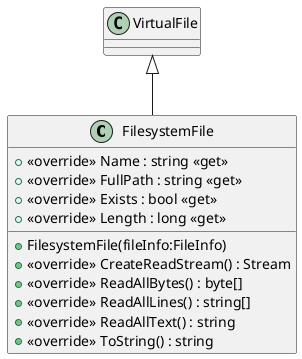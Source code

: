 @startuml
class FilesystemFile {
    + <<override>> Name : string <<get>>
    + <<override>> FullPath : string <<get>>
    + <<override>> Exists : bool <<get>>
    + <<override>> Length : long <<get>>
    + FilesystemFile(fileInfo:FileInfo)
    + <<override>> CreateReadStream() : Stream
    + <<override>> ReadAllBytes() : byte[]
    + <<override>> ReadAllLines() : string[]
    + <<override>> ReadAllText() : string
    + <<override>> ToString() : string
}
VirtualFile <|-- FilesystemFile
@enduml
